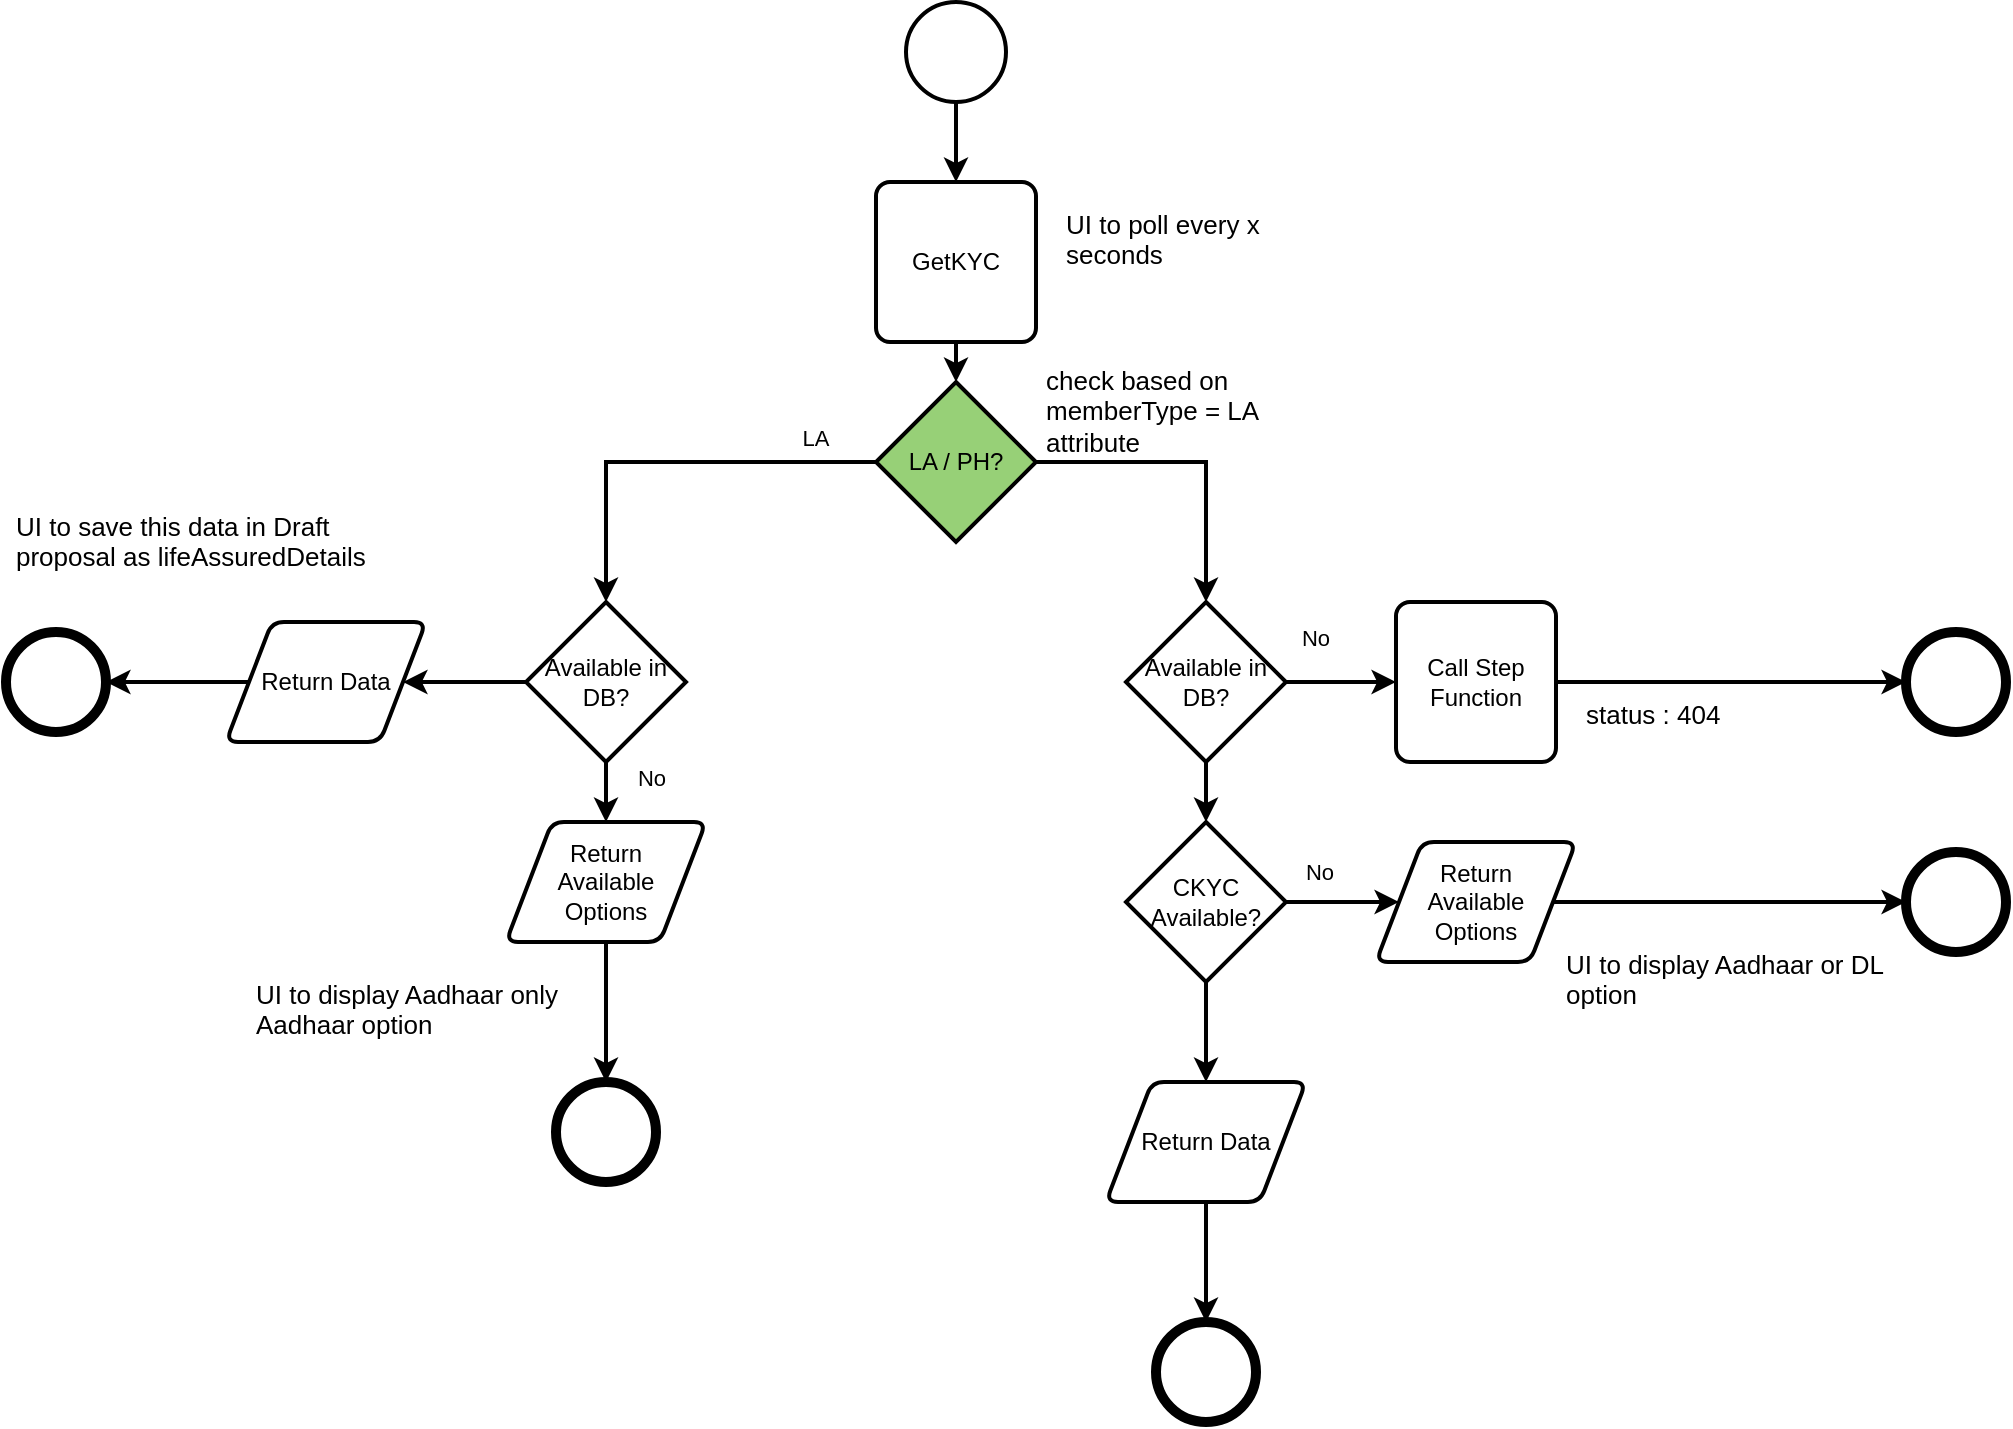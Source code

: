 <mxfile version="21.8.2" type="github" pages="2">
  <diagram name="Page-1" id="XI_YfOdhx-SJYV5ovgZb">
    <mxGraphModel dx="1768" dy="817" grid="0" gridSize="10" guides="1" tooltips="1" connect="1" arrows="1" fold="1" page="0" pageScale="1" pageWidth="850" pageHeight="1100" math="0" shadow="0">
      <root>
        <mxCell id="0" />
        <mxCell id="1" parent="0" />
        <mxCell id="BLmpcNob6G6IbGxpa6Lp-56" style="edgeStyle=orthogonalEdgeStyle;rounded=0;orthogonalLoop=1;jettySize=auto;html=1;exitX=0.5;exitY=1;exitDx=0;exitDy=0;exitPerimeter=0;entryX=0.5;entryY=0;entryDx=0;entryDy=0;strokeWidth=2;" edge="1" parent="1" source="BLmpcNob6G6IbGxpa6Lp-38" target="BLmpcNob6G6IbGxpa6Lp-39">
          <mxGeometry relative="1" as="geometry" />
        </mxCell>
        <mxCell id="BLmpcNob6G6IbGxpa6Lp-38" value="" style="strokeWidth=2;html=1;shape=mxgraph.flowchart.start_2;whiteSpace=wrap;" vertex="1" parent="1">
          <mxGeometry x="340" y="40" width="50" height="50" as="geometry" />
        </mxCell>
        <mxCell id="BLmpcNob6G6IbGxpa6Lp-39" value="GetKYC" style="rounded=1;whiteSpace=wrap;html=1;absoluteArcSize=1;arcSize=14;strokeWidth=2;" vertex="1" parent="1">
          <mxGeometry x="325" y="130" width="80" height="80" as="geometry" />
        </mxCell>
        <mxCell id="BLmpcNob6G6IbGxpa6Lp-60" style="edgeStyle=orthogonalEdgeStyle;shape=connector;rounded=0;orthogonalLoop=1;jettySize=auto;html=1;exitX=1;exitY=0.5;exitDx=0;exitDy=0;exitPerimeter=0;entryX=0;entryY=0.5;entryDx=0;entryDy=0;labelBackgroundColor=default;strokeColor=default;strokeWidth=2;align=center;verticalAlign=middle;fontFamily=Helvetica;fontSize=11;fontColor=default;endArrow=classic;" edge="1" parent="1" source="BLmpcNob6G6IbGxpa6Lp-40" target="BLmpcNob6G6IbGxpa6Lp-43">
          <mxGeometry relative="1" as="geometry" />
        </mxCell>
        <mxCell id="BLmpcNob6G6IbGxpa6Lp-40" value="Available in DB?" style="strokeWidth=2;html=1;shape=mxgraph.flowchart.decision;whiteSpace=wrap;" vertex="1" parent="1">
          <mxGeometry x="450" y="340" width="80" height="80" as="geometry" />
        </mxCell>
        <mxCell id="BLmpcNob6G6IbGxpa6Lp-67" style="edgeStyle=orthogonalEdgeStyle;shape=connector;rounded=0;orthogonalLoop=1;jettySize=auto;html=1;exitX=0.5;exitY=1;exitDx=0;exitDy=0;labelBackgroundColor=default;strokeColor=default;strokeWidth=2;align=center;verticalAlign=middle;fontFamily=Helvetica;fontSize=11;fontColor=default;endArrow=classic;" edge="1" parent="1" source="BLmpcNob6G6IbGxpa6Lp-41" target="BLmpcNob6G6IbGxpa6Lp-42">
          <mxGeometry relative="1" as="geometry" />
        </mxCell>
        <mxCell id="BLmpcNob6G6IbGxpa6Lp-41" value="Return Data" style="shape=parallelogram;html=1;strokeWidth=2;perimeter=parallelogramPerimeter;whiteSpace=wrap;rounded=1;arcSize=12;size=0.23;" vertex="1" parent="1">
          <mxGeometry x="440" y="580" width="100" height="60" as="geometry" />
        </mxCell>
        <mxCell id="BLmpcNob6G6IbGxpa6Lp-42" value="" style="shape=ellipse;html=1;dashed=0;whiteSpace=wrap;aspect=fixed;strokeWidth=5;perimeter=ellipsePerimeter;" vertex="1" parent="1">
          <mxGeometry x="465" y="700" width="50" height="50" as="geometry" />
        </mxCell>
        <mxCell id="BLmpcNob6G6IbGxpa6Lp-62" style="edgeStyle=orthogonalEdgeStyle;shape=connector;rounded=0;orthogonalLoop=1;jettySize=auto;html=1;exitX=1;exitY=0.5;exitDx=0;exitDy=0;entryX=0;entryY=0.5;entryDx=0;entryDy=0;labelBackgroundColor=default;strokeColor=default;strokeWidth=2;align=center;verticalAlign=middle;fontFamily=Helvetica;fontSize=11;fontColor=default;endArrow=classic;" edge="1" parent="1" source="BLmpcNob6G6IbGxpa6Lp-43" target="BLmpcNob6G6IbGxpa6Lp-45">
          <mxGeometry relative="1" as="geometry" />
        </mxCell>
        <mxCell id="BLmpcNob6G6IbGxpa6Lp-43" value="Call Step Function" style="rounded=1;whiteSpace=wrap;html=1;absoluteArcSize=1;arcSize=14;strokeWidth=2;" vertex="1" parent="1">
          <mxGeometry x="585" y="340" width="80" height="80" as="geometry" />
        </mxCell>
        <mxCell id="BLmpcNob6G6IbGxpa6Lp-64" style="edgeStyle=orthogonalEdgeStyle;shape=connector;rounded=0;orthogonalLoop=1;jettySize=auto;html=1;exitX=1;exitY=0.5;exitDx=0;exitDy=0;exitPerimeter=0;labelBackgroundColor=default;strokeColor=default;strokeWidth=2;align=center;verticalAlign=middle;fontFamily=Helvetica;fontSize=11;fontColor=default;endArrow=classic;" edge="1" parent="1" source="BLmpcNob6G6IbGxpa6Lp-44" target="BLmpcNob6G6IbGxpa6Lp-47">
          <mxGeometry relative="1" as="geometry" />
        </mxCell>
        <mxCell id="BLmpcNob6G6IbGxpa6Lp-66" style="edgeStyle=orthogonalEdgeStyle;shape=connector;rounded=0;orthogonalLoop=1;jettySize=auto;html=1;exitX=0.5;exitY=1;exitDx=0;exitDy=0;exitPerimeter=0;labelBackgroundColor=default;strokeColor=default;strokeWidth=2;align=center;verticalAlign=middle;fontFamily=Helvetica;fontSize=11;fontColor=default;endArrow=classic;" edge="1" parent="1" source="BLmpcNob6G6IbGxpa6Lp-44" target="BLmpcNob6G6IbGxpa6Lp-41">
          <mxGeometry relative="1" as="geometry" />
        </mxCell>
        <mxCell id="BLmpcNob6G6IbGxpa6Lp-44" value="CKYC Available?" style="strokeWidth=2;html=1;shape=mxgraph.flowchart.decision;whiteSpace=wrap;" vertex="1" parent="1">
          <mxGeometry x="450" y="450" width="80" height="80" as="geometry" />
        </mxCell>
        <mxCell id="BLmpcNob6G6IbGxpa6Lp-45" value="" style="shape=ellipse;html=1;dashed=0;whiteSpace=wrap;aspect=fixed;strokeWidth=5;perimeter=ellipsePerimeter;" vertex="1" parent="1">
          <mxGeometry x="840" y="355" width="50" height="50" as="geometry" />
        </mxCell>
        <mxCell id="BLmpcNob6G6IbGxpa6Lp-63" style="edgeStyle=orthogonalEdgeStyle;shape=connector;rounded=0;orthogonalLoop=1;jettySize=auto;html=1;exitX=1;exitY=0.5;exitDx=0;exitDy=0;labelBackgroundColor=default;strokeColor=default;strokeWidth=2;align=center;verticalAlign=middle;fontFamily=Helvetica;fontSize=11;fontColor=default;endArrow=classic;" edge="1" parent="1" source="BLmpcNob6G6IbGxpa6Lp-47" target="BLmpcNob6G6IbGxpa6Lp-48">
          <mxGeometry relative="1" as="geometry" />
        </mxCell>
        <mxCell id="BLmpcNob6G6IbGxpa6Lp-47" value="Return &lt;br&gt;Available &lt;br&gt;Options" style="shape=parallelogram;html=1;strokeWidth=2;perimeter=parallelogramPerimeter;whiteSpace=wrap;rounded=1;arcSize=12;size=0.23;" vertex="1" parent="1">
          <mxGeometry x="575" y="460" width="100" height="60" as="geometry" />
        </mxCell>
        <mxCell id="BLmpcNob6G6IbGxpa6Lp-48" value="" style="shape=ellipse;html=1;dashed=0;whiteSpace=wrap;aspect=fixed;strokeWidth=5;perimeter=ellipsePerimeter;" vertex="1" parent="1">
          <mxGeometry x="840" y="465" width="50" height="50" as="geometry" />
        </mxCell>
        <mxCell id="BLmpcNob6G6IbGxpa6Lp-50" value="LA / PH?" style="strokeWidth=2;html=1;shape=mxgraph.flowchart.decision;whiteSpace=wrap;fillColor=#97D077;" vertex="1" parent="1">
          <mxGeometry x="325" y="230" width="80" height="80" as="geometry" />
        </mxCell>
        <mxCell id="BLmpcNob6G6IbGxpa6Lp-68" style="edgeStyle=orthogonalEdgeStyle;shape=connector;rounded=0;orthogonalLoop=1;jettySize=auto;html=1;exitX=0.5;exitY=1;exitDx=0;exitDy=0;exitPerimeter=0;entryX=0.5;entryY=0;entryDx=0;entryDy=0;labelBackgroundColor=default;strokeColor=default;strokeWidth=2;align=center;verticalAlign=middle;fontFamily=Helvetica;fontSize=11;fontColor=default;endArrow=classic;" edge="1" parent="1" source="BLmpcNob6G6IbGxpa6Lp-51" target="BLmpcNob6G6IbGxpa6Lp-52">
          <mxGeometry relative="1" as="geometry" />
        </mxCell>
        <mxCell id="BLmpcNob6G6IbGxpa6Lp-70" style="edgeStyle=orthogonalEdgeStyle;shape=connector;rounded=0;orthogonalLoop=1;jettySize=auto;html=1;exitX=0;exitY=0.5;exitDx=0;exitDy=0;exitPerimeter=0;entryX=1;entryY=0.5;entryDx=0;entryDy=0;labelBackgroundColor=default;strokeColor=default;strokeWidth=2;align=center;verticalAlign=middle;fontFamily=Helvetica;fontSize=11;fontColor=default;endArrow=classic;" edge="1" parent="1" source="BLmpcNob6G6IbGxpa6Lp-51" target="BLmpcNob6G6IbGxpa6Lp-54">
          <mxGeometry relative="1" as="geometry" />
        </mxCell>
        <mxCell id="BLmpcNob6G6IbGxpa6Lp-51" value="Available in DB?" style="strokeWidth=2;html=1;shape=mxgraph.flowchart.decision;whiteSpace=wrap;" vertex="1" parent="1">
          <mxGeometry x="150" y="340" width="80" height="80" as="geometry" />
        </mxCell>
        <mxCell id="BLmpcNob6G6IbGxpa6Lp-69" style="edgeStyle=orthogonalEdgeStyle;shape=connector;rounded=0;orthogonalLoop=1;jettySize=auto;html=1;exitX=0.5;exitY=1;exitDx=0;exitDy=0;entryX=0.5;entryY=0;entryDx=0;entryDy=0;labelBackgroundColor=default;strokeColor=default;strokeWidth=2;align=center;verticalAlign=middle;fontFamily=Helvetica;fontSize=11;fontColor=default;endArrow=classic;" edge="1" parent="1" source="BLmpcNob6G6IbGxpa6Lp-52" target="BLmpcNob6G6IbGxpa6Lp-53">
          <mxGeometry relative="1" as="geometry" />
        </mxCell>
        <mxCell id="BLmpcNob6G6IbGxpa6Lp-52" value="Return&lt;br&gt;Available&lt;br&gt;Options" style="shape=parallelogram;html=1;strokeWidth=2;perimeter=parallelogramPerimeter;whiteSpace=wrap;rounded=1;arcSize=12;size=0.23;" vertex="1" parent="1">
          <mxGeometry x="140" y="450" width="100" height="60" as="geometry" />
        </mxCell>
        <mxCell id="BLmpcNob6G6IbGxpa6Lp-53" value="" style="shape=ellipse;html=1;dashed=0;whiteSpace=wrap;aspect=fixed;strokeWidth=5;perimeter=ellipsePerimeter;" vertex="1" parent="1">
          <mxGeometry x="165" y="580" width="50" height="50" as="geometry" />
        </mxCell>
        <mxCell id="BLmpcNob6G6IbGxpa6Lp-71" style="edgeStyle=orthogonalEdgeStyle;shape=connector;rounded=0;orthogonalLoop=1;jettySize=auto;html=1;exitX=0;exitY=0.5;exitDx=0;exitDy=0;entryX=1;entryY=0.5;entryDx=0;entryDy=0;labelBackgroundColor=default;strokeColor=default;strokeWidth=2;align=center;verticalAlign=middle;fontFamily=Helvetica;fontSize=11;fontColor=default;endArrow=classic;" edge="1" parent="1" source="BLmpcNob6G6IbGxpa6Lp-54" target="BLmpcNob6G6IbGxpa6Lp-55">
          <mxGeometry relative="1" as="geometry" />
        </mxCell>
        <mxCell id="BLmpcNob6G6IbGxpa6Lp-54" value="Return Data" style="shape=parallelogram;html=1;strokeWidth=2;perimeter=parallelogramPerimeter;whiteSpace=wrap;rounded=1;arcSize=12;size=0.23;" vertex="1" parent="1">
          <mxGeometry y="350" width="100" height="60" as="geometry" />
        </mxCell>
        <mxCell id="BLmpcNob6G6IbGxpa6Lp-55" value="" style="shape=ellipse;html=1;dashed=0;whiteSpace=wrap;aspect=fixed;strokeWidth=5;perimeter=ellipsePerimeter;" vertex="1" parent="1">
          <mxGeometry x="-110" y="355" width="50" height="50" as="geometry" />
        </mxCell>
        <mxCell id="BLmpcNob6G6IbGxpa6Lp-57" style="edgeStyle=orthogonalEdgeStyle;rounded=0;orthogonalLoop=1;jettySize=auto;html=1;exitX=0.5;exitY=1;exitDx=0;exitDy=0;entryX=0.5;entryY=0;entryDx=0;entryDy=0;entryPerimeter=0;strokeWidth=2;" edge="1" parent="1" source="BLmpcNob6G6IbGxpa6Lp-39" target="BLmpcNob6G6IbGxpa6Lp-50">
          <mxGeometry relative="1" as="geometry" />
        </mxCell>
        <mxCell id="BLmpcNob6G6IbGxpa6Lp-58" style="edgeStyle=orthogonalEdgeStyle;rounded=0;orthogonalLoop=1;jettySize=auto;html=1;entryX=0.5;entryY=0;entryDx=0;entryDy=0;entryPerimeter=0;strokeWidth=2;" edge="1" parent="1" source="BLmpcNob6G6IbGxpa6Lp-50" target="BLmpcNob6G6IbGxpa6Lp-51">
          <mxGeometry relative="1" as="geometry" />
        </mxCell>
        <mxCell id="BLmpcNob6G6IbGxpa6Lp-59" style="edgeStyle=orthogonalEdgeStyle;shape=connector;rounded=0;orthogonalLoop=1;jettySize=auto;html=1;exitX=1;exitY=0.5;exitDx=0;exitDy=0;exitPerimeter=0;entryX=0.5;entryY=0;entryDx=0;entryDy=0;entryPerimeter=0;labelBackgroundColor=default;strokeColor=default;strokeWidth=2;align=center;verticalAlign=middle;fontFamily=Helvetica;fontSize=11;fontColor=default;endArrow=classic;" edge="1" parent="1" source="BLmpcNob6G6IbGxpa6Lp-50" target="BLmpcNob6G6IbGxpa6Lp-40">
          <mxGeometry relative="1" as="geometry" />
        </mxCell>
        <mxCell id="BLmpcNob6G6IbGxpa6Lp-65" style="edgeStyle=orthogonalEdgeStyle;shape=connector;rounded=0;orthogonalLoop=1;jettySize=auto;html=1;exitX=0.5;exitY=1;exitDx=0;exitDy=0;exitPerimeter=0;entryX=0.5;entryY=0;entryDx=0;entryDy=0;entryPerimeter=0;labelBackgroundColor=default;strokeColor=default;strokeWidth=2;align=center;verticalAlign=middle;fontFamily=Helvetica;fontSize=11;fontColor=default;endArrow=classic;" edge="1" parent="1" source="BLmpcNob6G6IbGxpa6Lp-40" target="BLmpcNob6G6IbGxpa6Lp-44">
          <mxGeometry relative="1" as="geometry" />
        </mxCell>
        <mxCell id="BLmpcNob6G6IbGxpa6Lp-74" value="&lt;h1 style=&quot;font-size: 13px;&quot;&gt;&lt;span style=&quot;background-color: initial; font-size: 13px; font-weight: normal;&quot;&gt;UI to display Aadhaar or DL option&lt;/span&gt;&lt;br style=&quot;font-size: 13px;&quot;&gt;&lt;/h1&gt;" style="text;html=1;strokeColor=none;fillColor=none;spacing=5;spacingTop=-20;whiteSpace=wrap;overflow=hidden;rounded=0;fontSize=13;fontFamily=Helvetica;fontColor=default;" vertex="1" parent="1">
          <mxGeometry x="665" y="515" width="190" height="50" as="geometry" />
        </mxCell>
        <mxCell id="BLmpcNob6G6IbGxpa6Lp-76" value="&lt;h1 style=&quot;font-size: 13px;&quot;&gt;&lt;span style=&quot;background-color: initial; font-size: 13px; font-weight: normal;&quot;&gt;UI to display Aadhaar only Aadhaar option&lt;/span&gt;&lt;br style=&quot;font-size: 13px;&quot;&gt;&lt;/h1&gt;" style="text;html=1;strokeColor=none;fillColor=none;spacing=5;spacingTop=-20;whiteSpace=wrap;overflow=hidden;rounded=0;fontSize=13;fontFamily=Helvetica;fontColor=default;" vertex="1" parent="1">
          <mxGeometry x="10" y="530" width="190" height="50" as="geometry" />
        </mxCell>
        <mxCell id="BLmpcNob6G6IbGxpa6Lp-77" value="&lt;h1 style=&quot;font-size: 13px;&quot;&gt;&lt;span style=&quot;background-color: initial; font-size: 13px; font-weight: normal;&quot;&gt;status : 404&lt;/span&gt;&lt;br style=&quot;font-size: 13px;&quot;&gt;&lt;/h1&gt;" style="text;html=1;strokeColor=none;fillColor=none;spacing=5;spacingTop=-20;whiteSpace=wrap;overflow=hidden;rounded=0;fontSize=13;fontFamily=Helvetica;fontColor=default;" vertex="1" parent="1">
          <mxGeometry x="675" y="390" width="125" height="50" as="geometry" />
        </mxCell>
        <mxCell id="BLmpcNob6G6IbGxpa6Lp-78" value="&lt;h1 style=&quot;font-size: 13px;&quot;&gt;&lt;span style=&quot;background-color: initial; font-size: 13px; font-weight: normal;&quot;&gt;UI to poll every x seconds&lt;/span&gt;&lt;br style=&quot;font-size: 13px;&quot;&gt;&lt;/h1&gt;" style="text;html=1;strokeColor=none;fillColor=none;spacing=5;spacingTop=-20;whiteSpace=wrap;overflow=hidden;rounded=0;fontSize=13;fontFamily=Helvetica;fontColor=default;" vertex="1" parent="1">
          <mxGeometry x="415" y="145" width="125" height="50" as="geometry" />
        </mxCell>
        <mxCell id="BLmpcNob6G6IbGxpa6Lp-79" value="&lt;h1 style=&quot;font-size: 13px;&quot;&gt;&lt;span style=&quot;background-color: initial; font-size: 13px; font-weight: normal;&quot;&gt;UI to save this data in Draft proposal as lifeAssuredDetails&lt;/span&gt;&lt;br style=&quot;font-size: 13px;&quot;&gt;&lt;/h1&gt;" style="text;html=1;strokeColor=none;fillColor=none;spacing=5;spacingTop=-20;whiteSpace=wrap;overflow=hidden;rounded=0;fontSize=13;fontFamily=Helvetica;fontColor=default;" vertex="1" parent="1">
          <mxGeometry x="-110" y="296" width="190" height="50" as="geometry" />
        </mxCell>
        <mxCell id="BLmpcNob6G6IbGxpa6Lp-80" value="&lt;h1 style=&quot;font-size: 13px;&quot;&gt;&lt;span style=&quot;background-color: initial; font-size: 13px; font-weight: normal;&quot;&gt;check based on memberType = LA attribute&lt;/span&gt;&lt;br style=&quot;font-size: 13px;&quot;&gt;&lt;/h1&gt;" style="text;html=1;strokeColor=none;fillColor=none;spacing=5;spacingTop=-20;whiteSpace=wrap;overflow=hidden;rounded=0;fontSize=13;fontFamily=Helvetica;fontColor=default;" vertex="1" parent="1">
          <mxGeometry x="405" y="223" width="125" height="50" as="geometry" />
        </mxCell>
        <mxCell id="BLmpcNob6G6IbGxpa6Lp-82" value="LA" style="text;html=1;strokeColor=none;fillColor=none;align=center;verticalAlign=middle;whiteSpace=wrap;rounded=0;fontSize=11;fontFamily=Helvetica;fontColor=default;" vertex="1" parent="1">
          <mxGeometry x="265" y="243" width="60" height="30" as="geometry" />
        </mxCell>
        <mxCell id="BLmpcNob6G6IbGxpa6Lp-83" value="No" style="text;html=1;strokeColor=none;fillColor=none;align=center;verticalAlign=middle;whiteSpace=wrap;rounded=0;fontSize=11;fontFamily=Helvetica;fontColor=default;" vertex="1" parent="1">
          <mxGeometry x="183" y="413" width="60" height="30" as="geometry" />
        </mxCell>
        <mxCell id="BLmpcNob6G6IbGxpa6Lp-84" value="No" style="text;html=1;strokeColor=none;fillColor=none;align=center;verticalAlign=middle;whiteSpace=wrap;rounded=0;fontSize=11;fontFamily=Helvetica;fontColor=default;" vertex="1" parent="1">
          <mxGeometry x="515" y="343" width="60" height="30" as="geometry" />
        </mxCell>
        <mxCell id="BLmpcNob6G6IbGxpa6Lp-85" value="No" style="text;html=1;strokeColor=none;fillColor=none;align=center;verticalAlign=middle;whiteSpace=wrap;rounded=0;fontSize=11;fontFamily=Helvetica;fontColor=default;" vertex="1" parent="1">
          <mxGeometry x="517" y="460" width="60" height="30" as="geometry" />
        </mxCell>
      </root>
    </mxGraphModel>
  </diagram>
  <diagram id="H3dn9tT3bql1xmxwXaA3" name="Page-2">
    <mxGraphModel dx="1978" dy="1343" grid="0" gridSize="10" guides="1" tooltips="1" connect="1" arrows="1" fold="1" page="0" pageScale="1" pageWidth="850" pageHeight="1100" math="0" shadow="0">
      <root>
        <mxCell id="0" />
        <mxCell id="1" parent="0" />
        <mxCell id="5lfThKNGwnIVukvvouGw-1" value="" style="endArrow=none;html=1;rounded=0;labelBackgroundColor=default;strokeColor=default;strokeWidth=2;align=center;verticalAlign=middle;fontFamily=Helvetica;fontSize=11;fontColor=default;shape=connector;" edge="1" parent="1">
          <mxGeometry width="50" height="50" relative="1" as="geometry">
            <mxPoint x="179" y="553" as="sourcePoint" />
            <mxPoint x="172" y="-52" as="targetPoint" />
          </mxGeometry>
        </mxCell>
        <mxCell id="5lfThKNGwnIVukvvouGw-2" value="Legit 1" style="rounded=0;whiteSpace=wrap;html=1;fontFamily=Helvetica;fontSize=11;fontColor=default;" vertex="1" parent="1">
          <mxGeometry x="-184" y="-56" width="120" height="60" as="geometry" />
        </mxCell>
        <mxCell id="5lfThKNGwnIVukvvouGw-3" value="KYC" style="rounded=0;whiteSpace=wrap;html=1;fontFamily=Helvetica;fontSize=11;fontColor=default;" vertex="1" parent="1">
          <mxGeometry x="-180" y="43" width="120" height="60" as="geometry" />
        </mxCell>
        <mxCell id="5lfThKNGwnIVukvvouGw-4" value="CKYC" style="rounded=0;whiteSpace=wrap;html=1;fontFamily=Helvetica;fontSize=11;fontColor=default;" vertex="1" parent="1">
          <mxGeometry x="-291" y="132" width="120" height="60" as="geometry" />
        </mxCell>
        <mxCell id="5lfThKNGwnIVukvvouGw-5" value="AAdhar" style="rounded=0;whiteSpace=wrap;html=1;fontFamily=Helvetica;fontSize=11;fontColor=default;" vertex="1" parent="1">
          <mxGeometry x="-54" y="134" width="120" height="60" as="geometry" />
        </mxCell>
        <mxCell id="5lfThKNGwnIVukvvouGw-6" value="ckcAvailable : true" style="text;html=1;strokeColor=none;fillColor=none;align=center;verticalAlign=middle;whiteSpace=wrap;rounded=0;fontSize=11;fontFamily=Helvetica;fontColor=default;" vertex="1" parent="1">
          <mxGeometry x="-300" y="232" width="124" height="30" as="geometry" />
        </mxCell>
        <mxCell id="5lfThKNGwnIVukvvouGw-7" value="ckcAvailable : false&lt;br&gt;aadhaarPanLink : true/false&lt;br&gt;nameInKyc: asda" style="text;html=1;strokeColor=none;fillColor=none;align=center;verticalAlign=middle;whiteSpace=wrap;rounded=0;fontSize=11;fontFamily=Helvetica;fontColor=default;" vertex="1" parent="1">
          <mxGeometry x="-96" y="221" width="229" height="30" as="geometry" />
        </mxCell>
        <mxCell id="5lfThKNGwnIVukvvouGw-8" value="Legit 2" style="rounded=0;whiteSpace=wrap;html=1;fontFamily=Helvetica;fontSize=11;fontColor=default;" vertex="1" parent="1">
          <mxGeometry x="383" y="-62" width="120" height="60" as="geometry" />
        </mxCell>
        <mxCell id="5lfThKNGwnIVukvvouGw-9" value="KYC" style="rounded=0;whiteSpace=wrap;html=1;fontFamily=Helvetica;fontSize=11;fontColor=default;" vertex="1" parent="1">
          <mxGeometry x="383" y="24" width="120" height="60" as="geometry" />
        </mxCell>
        <mxCell id="5lfThKNGwnIVukvvouGw-10" value="CKYC" style="rounded=0;whiteSpace=wrap;html=1;fontFamily=Helvetica;fontSize=11;fontColor=default;" vertex="1" parent="1">
          <mxGeometry x="272" y="113" width="120" height="60" as="geometry" />
        </mxCell>
        <mxCell id="5lfThKNGwnIVukvvouGw-11" value="AAdhar" style="rounded=0;whiteSpace=wrap;html=1;fontFamily=Helvetica;fontSize=11;fontColor=default;" vertex="1" parent="1">
          <mxGeometry x="509" y="115" width="120" height="60" as="geometry" />
        </mxCell>
        <mxCell id="5lfThKNGwnIVukvvouGw-12" value="ckcAvailable : true" style="text;html=1;strokeColor=none;fillColor=none;align=center;verticalAlign=middle;whiteSpace=wrap;rounded=0;fontSize=11;fontFamily=Helvetica;fontColor=default;" vertex="1" parent="1">
          <mxGeometry x="263" y="213" width="124" height="30" as="geometry" />
        </mxCell>
        <mxCell id="5lfThKNGwnIVukvvouGw-13" value="ckcAvailable : false&lt;br&gt;aadhaarPanLink : true/false&lt;br&gt;nameInKyc: asda" style="text;html=1;strokeColor=none;fillColor=none;align=center;verticalAlign=middle;whiteSpace=wrap;rounded=0;fontSize=11;fontFamily=Helvetica;fontColor=default;" vertex="1" parent="1">
          <mxGeometry x="484" y="202" width="229" height="30" as="geometry" />
        </mxCell>
        <mxCell id="5lfThKNGwnIVukvvouGw-14" value="aadhaar photo req" style="rounded=0;whiteSpace=wrap;html=1;fontFamily=Helvetica;fontSize=11;fontColor=default;" vertex="1" parent="1">
          <mxGeometry x="394" y="301" width="120" height="60" as="geometry" />
        </mxCell>
        <mxCell id="5lfThKNGwnIVukvvouGw-15" value="AAdhar" style="rounded=0;whiteSpace=wrap;html=1;fontFamily=Helvetica;fontSize=11;fontColor=default;" vertex="1" parent="1">
          <mxGeometry x="389" y="398" width="120" height="60" as="geometry" />
        </mxCell>
        <mxCell id="5lfThKNGwnIVukvvouGw-16" value="Bharat Term only" style="text;html=1;strokeColor=none;fillColor=none;align=center;verticalAlign=middle;whiteSpace=wrap;rounded=0;fontSize=11;fontFamily=Helvetica;fontColor=default;" vertex="1" parent="1">
          <mxGeometry x="520" y="310" width="60" height="30" as="geometry" />
        </mxCell>
        <mxCell id="5lfThKNGwnIVukvvouGw-17" value="root:&lt;br&gt;nameInaadhar:&lt;br&gt;aadhaarPanLink&lt;br&gt;kycOption" style="text;html=1;strokeColor=none;fillColor=none;align=center;verticalAlign=middle;whiteSpace=wrap;rounded=0;fontSize=11;fontFamily=Helvetica;fontColor=default;" vertex="1" parent="1">
          <mxGeometry x="509" y="416" width="229" height="30" as="geometry" />
        </mxCell>
        <mxCell id="5lfThKNGwnIVukvvouGw-18" value="adhaarpanlink :false" style="rounded=0;whiteSpace=wrap;html=1;fontFamily=Helvetica;fontSize=11;fontColor=default;" vertex="1" parent="1">
          <mxGeometry x="-126" y="272" width="120" height="60" as="geometry" />
        </mxCell>
        <mxCell id="5lfThKNGwnIVukvvouGw-22" value="" style="edgeStyle=orthogonalEdgeStyle;shape=connector;rounded=0;orthogonalLoop=1;jettySize=auto;html=1;labelBackgroundColor=default;strokeColor=default;strokeWidth=2;align=center;verticalAlign=middle;fontFamily=Helvetica;fontSize=11;fontColor=default;endArrow=classic;" edge="1" parent="1" source="5lfThKNGwnIVukvvouGw-19" target="5lfThKNGwnIVukvvouGw-21">
          <mxGeometry relative="1" as="geometry" />
        </mxCell>
        <mxCell id="5lfThKNGwnIVukvvouGw-19" value="adhaarpanlink :true" style="rounded=0;whiteSpace=wrap;html=1;fontFamily=Helvetica;fontSize=11;fontColor=default;" vertex="1" parent="1">
          <mxGeometry x="32" y="265" width="120" height="60" as="geometry" />
        </mxCell>
        <mxCell id="5lfThKNGwnIVukvvouGw-20" value="check&amp;nbsp;&lt;br&gt;nameInKyc with FN MN LN" style="rounded=0;whiteSpace=wrap;html=1;fontFamily=Helvetica;fontSize=11;fontColor=default;" vertex="1" parent="1">
          <mxGeometry x="-126" y="372" width="120" height="60" as="geometry" />
        </mxCell>
        <mxCell id="5lfThKNGwnIVukvvouGw-21" value="" style="ellipse;whiteSpace=wrap;html=1;fontSize=11;rounded=0;" vertex="1" parent="1">
          <mxGeometry x="52" y="395" width="80" height="80" as="geometry" />
        </mxCell>
        <mxCell id="5lfThKNGwnIVukvvouGw-23" value="adhaarpanlink :false" style="rounded=0;whiteSpace=wrap;html=1;fontFamily=Helvetica;fontSize=11;fontColor=default;" vertex="1" parent="1">
          <mxGeometry x="324" y="484" width="120" height="60" as="geometry" />
        </mxCell>
        <mxCell id="5lfThKNGwnIVukvvouGw-24" value="adhaarpanlink :true" style="rounded=0;whiteSpace=wrap;html=1;fontFamily=Helvetica;fontSize=11;fontColor=default;" vertex="1" parent="1">
          <mxGeometry x="482" y="477" width="120" height="60" as="geometry" />
        </mxCell>
        <mxCell id="5lfThKNGwnIVukvvouGw-25" value="check&amp;nbsp;&lt;br&gt;nameInaadhar with FN MN LN of Kycinfo" style="rounded=0;whiteSpace=wrap;html=1;fontFamily=Helvetica;fontSize=11;fontColor=default;" vertex="1" parent="1">
          <mxGeometry x="324" y="570" width="120" height="60" as="geometry" />
        </mxCell>
      </root>
    </mxGraphModel>
  </diagram>
</mxfile>
